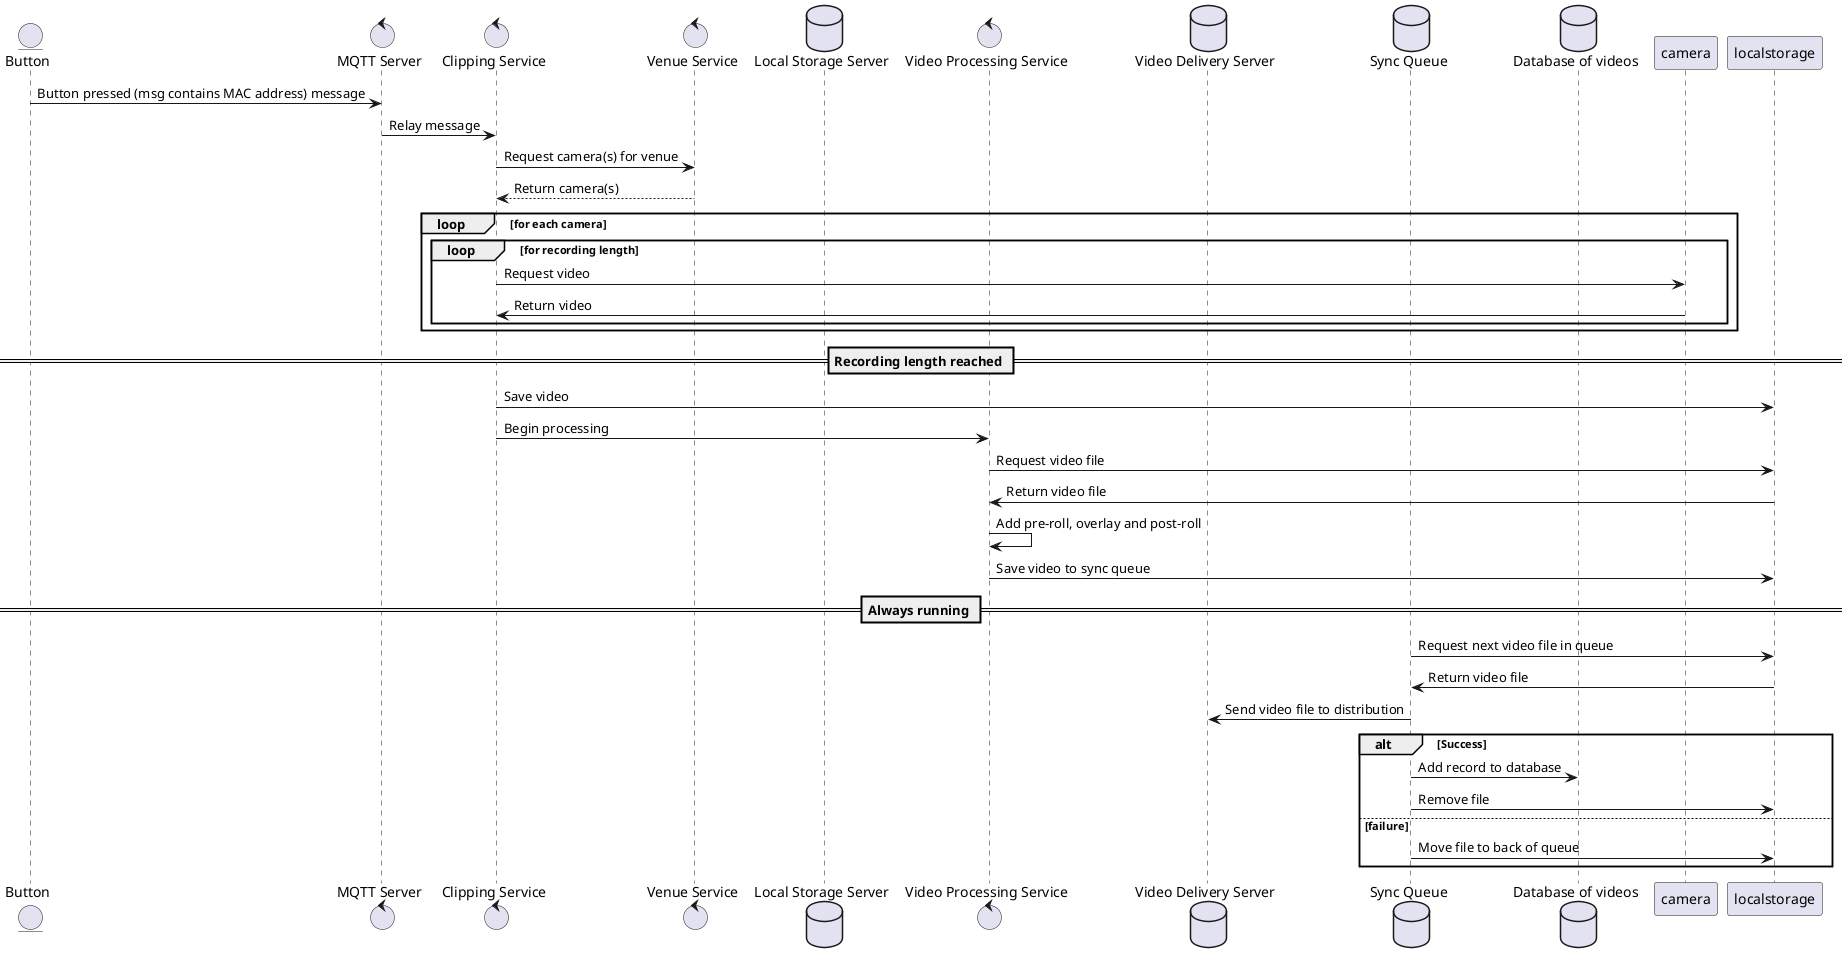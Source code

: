 @startuml

entity "Button" as button
control "MQTT Server" as mqtt
control "Clipping Service" as clipping
control "Venue Service" as venue
database "Local Storage Server" as localstore
control "Video Processing Service" as postprocess
database "Video Delivery Server" as s3
database "Sync Queue" as sync
database "Database of videos" as db

button -> mqtt : Button pressed (msg contains MAC address) message
mqtt -> clipping : Relay message
clipping -> venue : Request camera(s) for venue
venue --> clipping : Return camera(s)
loop for each camera
    loop for recording length
        clipping -> camera: Request video
        camera -> clipping: Return video
    end
end

== Recording length reached ==

clipping -> localstorage: Save video
clipping -> postprocess: Begin processing
postprocess -> localstorage: Request video file
postprocess <- localstorage: Return video file
postprocess -> postprocess: Add pre-roll, overlay and post-roll
postprocess -> localstorage: Save video to sync queue

== Always running ==
sync -> localstorage: Request next video file in queue
localstorage -> sync: Return video file
sync -> s3: Send video file to distribution
alt Success
    sync -> db: Add record to database
    sync -> localstorage: Remove file
else failure
    sync -> localstorage: Move file to back of queue
end

@enduml
